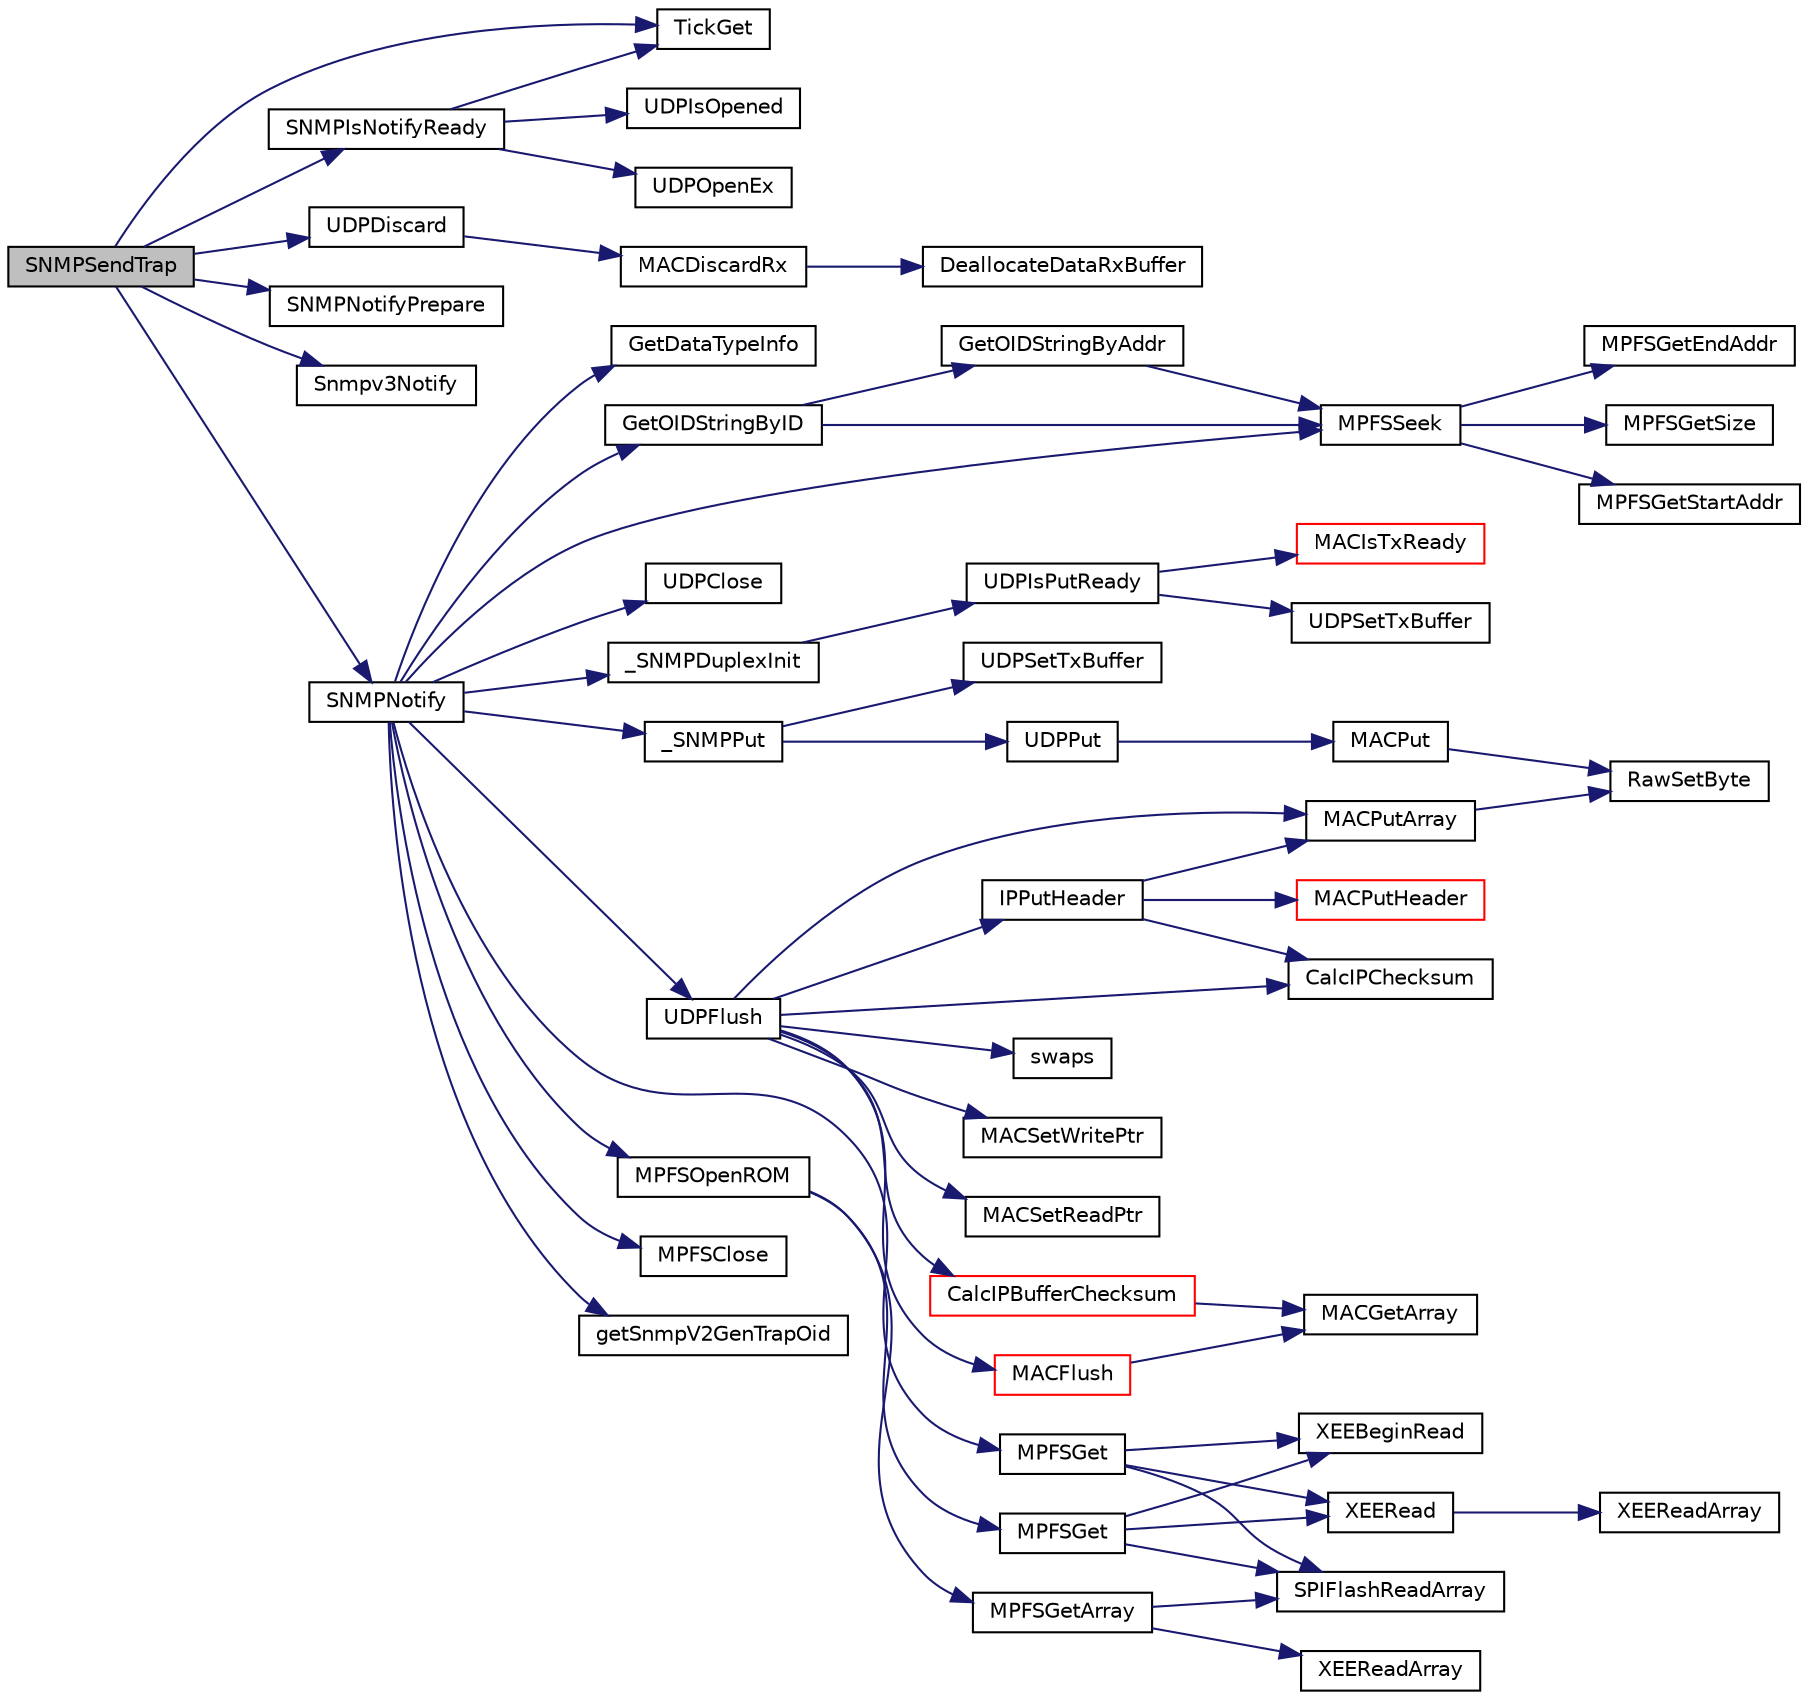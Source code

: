 digraph "SNMPSendTrap"
{
  edge [fontname="Helvetica",fontsize="10",labelfontname="Helvetica",labelfontsize="10"];
  node [fontname="Helvetica",fontsize="10",shape=record];
  rankdir="LR";
  Node1 [label="SNMPSendTrap",height=0.2,width=0.4,color="black", fillcolor="grey75", style="filled", fontcolor="black"];
  Node1 -> Node2 [color="midnightblue",fontsize="10",style="solid",fontname="Helvetica"];
  Node2 [label="TickGet",height=0.2,width=0.4,color="black", fillcolor="white", style="filled",URL="$_tick_8h.html#a035d1d3f8afdca7abedf588ee1b20af0"];
  Node1 -> Node3 [color="midnightblue",fontsize="10",style="solid",fontname="Helvetica"];
  Node3 [label="UDPDiscard",height=0.2,width=0.4,color="black", fillcolor="white", style="filled",URL="$_u_d_p_8h.html#a92198dc6ba0ef28c7ec35eefc2120a85"];
  Node3 -> Node4 [color="midnightblue",fontsize="10",style="solid",fontname="Helvetica"];
  Node4 [label="MACDiscardRx",height=0.2,width=0.4,color="black", fillcolor="white", style="filled",URL="$_m_a_c_8h.html#a6f0a2614cde1253e6edcc78d1a069b79"];
  Node4 -> Node5 [color="midnightblue",fontsize="10",style="solid",fontname="Helvetica"];
  Node5 [label="DeallocateDataRxBuffer",height=0.2,width=0.4,color="black", fillcolor="white", style="filled",URL="$_w_f_raw_8h.html#a61c8aa69bc80ab5110a6b84d50bacced"];
  Node1 -> Node6 [color="midnightblue",fontsize="10",style="solid",fontname="Helvetica"];
  Node6 [label="SNMPNotifyPrepare",height=0.2,width=0.4,color="black", fillcolor="white", style="filled",URL="$_s_n_m_p_8h.html#ad4857865f1baa87d872875a66fd308b6"];
  Node1 -> Node7 [color="midnightblue",fontsize="10",style="solid",fontname="Helvetica"];
  Node7 [label="SNMPIsNotifyReady",height=0.2,width=0.4,color="black", fillcolor="white", style="filled",URL="$_s_n_m_p_8h.html#a2774532dd7df6c59e02705ef053641f4"];
  Node7 -> Node8 [color="midnightblue",fontsize="10",style="solid",fontname="Helvetica"];
  Node8 [label="UDPOpenEx",height=0.2,width=0.4,color="black", fillcolor="white", style="filled",URL="$_u_d_p_8h.html#ae5069afb0cda35b9a306dcb37f222822"];
  Node7 -> Node2 [color="midnightblue",fontsize="10",style="solid",fontname="Helvetica"];
  Node7 -> Node9 [color="midnightblue",fontsize="10",style="solid",fontname="Helvetica"];
  Node9 [label="UDPIsOpened",height=0.2,width=0.4,color="black", fillcolor="white", style="filled",URL="$_u_d_p_8h.html#a404d970c5f846e2a0459cf094232ad4c"];
  Node1 -> Node10 [color="midnightblue",fontsize="10",style="solid",fontname="Helvetica"];
  Node10 [label="Snmpv3Notify",height=0.2,width=0.4,color="black", fillcolor="white", style="filled",URL="$_s_n_m_p_8h.html#a4764cbc8afe4b467c66f0e9c1924190d"];
  Node1 -> Node11 [color="midnightblue",fontsize="10",style="solid",fontname="Helvetica"];
  Node11 [label="SNMPNotify",height=0.2,width=0.4,color="black", fillcolor="white", style="filled",URL="$_s_n_m_p_8h.html#a16e8b58a42a315779a1a8ed3751d852e"];
  Node11 -> Node12 [color="midnightblue",fontsize="10",style="solid",fontname="Helvetica"];
  Node12 [label="MPFSOpenROM",height=0.2,width=0.4,color="black", fillcolor="white", style="filled",URL="$_m_p_f_s2_8c.html#a0bd3253fb81c25ae33e53ae1fc201fd8"];
  Node12 -> Node13 [color="midnightblue",fontsize="10",style="solid",fontname="Helvetica"];
  Node13 [label="MPFSGetArray",height=0.2,width=0.4,color="black", fillcolor="white", style="filled",URL="$_m_p_f_s2_8c.html#a1240a043816cea186c933f00cc10f83f"];
  Node13 -> Node14 [color="midnightblue",fontsize="10",style="solid",fontname="Helvetica"];
  Node14 [label="XEEReadArray",height=0.2,width=0.4,color="black", fillcolor="white", style="filled",URL="$_x_e_e_p_r_o_m_8h.html#ad33a7f0f4695611007fedfce9e310def"];
  Node13 -> Node15 [color="midnightblue",fontsize="10",style="solid",fontname="Helvetica"];
  Node15 [label="SPIFlashReadArray",height=0.2,width=0.4,color="black", fillcolor="white", style="filled",URL="$_s_p_i_flash_8h.html#ae5aa83767752148a914311bcff478d8b"];
  Node12 -> Node16 [color="midnightblue",fontsize="10",style="solid",fontname="Helvetica"];
  Node16 [label="MPFSGet",height=0.2,width=0.4,color="black", fillcolor="white", style="filled",URL="$_m_p_f_s2_8c.html#afb383667304485d15b8533a6af5d72bb"];
  Node16 -> Node17 [color="midnightblue",fontsize="10",style="solid",fontname="Helvetica"];
  Node17 [label="XEEBeginRead",height=0.2,width=0.4,color="black", fillcolor="white", style="filled",URL="$_x_e_e_p_r_o_m_8h.html#ab78c05e1d3c082d1222b31e4cd0bde00"];
  Node16 -> Node18 [color="midnightblue",fontsize="10",style="solid",fontname="Helvetica"];
  Node18 [label="XEERead",height=0.2,width=0.4,color="black", fillcolor="white", style="filled",URL="$_x_e_e_p_r_o_m_8h.html#ac2a8019dcb8a55999748080b10af9c22"];
  Node18 -> Node19 [color="midnightblue",fontsize="10",style="solid",fontname="Helvetica"];
  Node19 [label="XEEReadArray",height=0.2,width=0.4,color="black", fillcolor="white", style="filled",URL="$_s_p_i_e_e_p_r_o_m_8c.html#ad33a7f0f4695611007fedfce9e310def"];
  Node16 -> Node15 [color="midnightblue",fontsize="10",style="solid",fontname="Helvetica"];
  Node11 -> Node20 [color="midnightblue",fontsize="10",style="solid",fontname="Helvetica"];
  Node20 [label="UDPClose",height=0.2,width=0.4,color="black", fillcolor="white", style="filled",URL="$_u_d_p_8h.html#ab324430d82f92d41aec441f45ddf7d0f"];
  Node11 -> Node21 [color="midnightblue",fontsize="10",style="solid",fontname="Helvetica"];
  Node21 [label="_SNMPDuplexInit",height=0.2,width=0.4,color="black", fillcolor="white", style="filled",URL="$_s_n_m_p_8c.html#a5c8fe43d18afebeb6b8707b595da4913"];
  Node21 -> Node22 [color="midnightblue",fontsize="10",style="solid",fontname="Helvetica"];
  Node22 [label="UDPIsPutReady",height=0.2,width=0.4,color="black", fillcolor="white", style="filled",URL="$_u_d_p_8h.html#a8a80f5aa86eba6a6b09cb1a0eb7f01cb"];
  Node22 -> Node23 [color="midnightblue",fontsize="10",style="solid",fontname="Helvetica"];
  Node23 [label="MACIsTxReady",height=0.2,width=0.4,color="red", fillcolor="white", style="filled",URL="$_m_a_c_8h.html#a99937ac52db1a95f86ca59779640bcbe"];
  Node22 -> Node24 [color="midnightblue",fontsize="10",style="solid",fontname="Helvetica"];
  Node24 [label="UDPSetTxBuffer",height=0.2,width=0.4,color="black", fillcolor="white", style="filled",URL="$_u_d_p_8c.html#a7cf79fb1794e17d66e3e960dba97097b"];
  Node11 -> Node25 [color="midnightblue",fontsize="10",style="solid",fontname="Helvetica"];
  Node25 [label="_SNMPPut",height=0.2,width=0.4,color="black", fillcolor="white", style="filled",URL="$_s_n_m_p_8c.html#ae8aed888771bd1830b5ebfa12771695c"];
  Node25 -> Node26 [color="midnightblue",fontsize="10",style="solid",fontname="Helvetica"];
  Node26 [label="UDPSetTxBuffer",height=0.2,width=0.4,color="black", fillcolor="white", style="filled",URL="$_u_d_p_8h.html#a7cf79fb1794e17d66e3e960dba97097b"];
  Node25 -> Node27 [color="midnightblue",fontsize="10",style="solid",fontname="Helvetica"];
  Node27 [label="UDPPut",height=0.2,width=0.4,color="black", fillcolor="white", style="filled",URL="$_u_d_p_8h.html#aa31511e0818a730f9a335d2349081d94"];
  Node27 -> Node28 [color="midnightblue",fontsize="10",style="solid",fontname="Helvetica"];
  Node28 [label="MACPut",height=0.2,width=0.4,color="black", fillcolor="white", style="filled",URL="$_m_a_c_8h.html#a9a1910d847af55acbfd90ef175be44b9"];
  Node28 -> Node29 [color="midnightblue",fontsize="10",style="solid",fontname="Helvetica"];
  Node29 [label="RawSetByte",height=0.2,width=0.4,color="black", fillcolor="white", style="filled",URL="$_w_f_raw_8h.html#a080df0a533459a28bfccb89781df5e3a"];
  Node11 -> Node30 [color="midnightblue",fontsize="10",style="solid",fontname="Helvetica"];
  Node30 [label="GetOIDStringByID",height=0.2,width=0.4,color="black", fillcolor="white", style="filled",URL="$_s_n_m_p_8c.html#a2951937eca6dab2b6e94d77c7f261810"];
  Node30 -> Node31 [color="midnightblue",fontsize="10",style="solid",fontname="Helvetica"];
  Node31 [label="GetOIDStringByAddr",height=0.2,width=0.4,color="black", fillcolor="white", style="filled",URL="$_s_n_m_p_8c.html#abab121d85682f88742de71e09f666826"];
  Node31 -> Node32 [color="midnightblue",fontsize="10",style="solid",fontname="Helvetica"];
  Node32 [label="MPFSSeek",height=0.2,width=0.4,color="black", fillcolor="white", style="filled",URL="$_m_p_f_s2_8h.html#aa7554eb69c3ee75485332ea232867e88"];
  Node32 -> Node33 [color="midnightblue",fontsize="10",style="solid",fontname="Helvetica"];
  Node33 [label="MPFSGetSize",height=0.2,width=0.4,color="black", fillcolor="white", style="filled",URL="$_m_p_f_s2_8c.html#ab5f95b53b6147d65bd310651ea186c4f"];
  Node32 -> Node34 [color="midnightblue",fontsize="10",style="solid",fontname="Helvetica"];
  Node34 [label="MPFSGetStartAddr",height=0.2,width=0.4,color="black", fillcolor="white", style="filled",URL="$_m_p_f_s2_8c.html#ad88773de15b176b96448609cdbd8ed8b"];
  Node32 -> Node35 [color="midnightblue",fontsize="10",style="solid",fontname="Helvetica"];
  Node35 [label="MPFSGetEndAddr",height=0.2,width=0.4,color="black", fillcolor="white", style="filled",URL="$_m_p_f_s2_8c.html#ad660543467859473984c11b655d64322"];
  Node30 -> Node32 [color="midnightblue",fontsize="10",style="solid",fontname="Helvetica"];
  Node11 -> Node36 [color="midnightblue",fontsize="10",style="solid",fontname="Helvetica"];
  Node36 [label="MPFSClose",height=0.2,width=0.4,color="black", fillcolor="white", style="filled",URL="$_m_p_f_s2_8h.html#abe055917b3a0eb9474b47230c90a298c"];
  Node11 -> Node37 [color="midnightblue",fontsize="10",style="solid",fontname="Helvetica"];
  Node37 [label="getSnmpV2GenTrapOid",height=0.2,width=0.4,color="black", fillcolor="white", style="filled",URL="$_s_n_m_p_8c.html#a7e14a371f67675df857abddecc923b6b"];
  Node11 -> Node32 [color="midnightblue",fontsize="10",style="solid",fontname="Helvetica"];
  Node11 -> Node38 [color="midnightblue",fontsize="10",style="solid",fontname="Helvetica"];
  Node38 [label="MPFSGet",height=0.2,width=0.4,color="black", fillcolor="white", style="filled",URL="$_m_p_f_s2_8h.html#afb383667304485d15b8533a6af5d72bb"];
  Node38 -> Node17 [color="midnightblue",fontsize="10",style="solid",fontname="Helvetica"];
  Node38 -> Node18 [color="midnightblue",fontsize="10",style="solid",fontname="Helvetica"];
  Node38 -> Node15 [color="midnightblue",fontsize="10",style="solid",fontname="Helvetica"];
  Node11 -> Node39 [color="midnightblue",fontsize="10",style="solid",fontname="Helvetica"];
  Node39 [label="GetDataTypeInfo",height=0.2,width=0.4,color="black", fillcolor="white", style="filled",URL="$_s_n_m_p_8c.html#adea91574cf35a78121bb4461ac11a8d9"];
  Node11 -> Node40 [color="midnightblue",fontsize="10",style="solid",fontname="Helvetica"];
  Node40 [label="UDPFlush",height=0.2,width=0.4,color="black", fillcolor="white", style="filled",URL="$_u_d_p_8h.html#a6a60054cd55ad4d0e70b78f8083a39bd"];
  Node40 -> Node41 [color="midnightblue",fontsize="10",style="solid",fontname="Helvetica"];
  Node41 [label="swaps",height=0.2,width=0.4,color="black", fillcolor="white", style="filled",URL="$_helpers_8h.html#add09104747ab0b189bcd8137ab2458ea"];
  Node40 -> Node42 [color="midnightblue",fontsize="10",style="solid",fontname="Helvetica"];
  Node42 [label="CalcIPChecksum",height=0.2,width=0.4,color="black", fillcolor="white", style="filled",URL="$_helpers_8h.html#a9274752ec58a3cc6b2a9518a6e417fc3"];
  Node40 -> Node43 [color="midnightblue",fontsize="10",style="solid",fontname="Helvetica"];
  Node43 [label="MACSetWritePtr",height=0.2,width=0.4,color="black", fillcolor="white", style="filled",URL="$_m_a_c_8h.html#a76abcd85736be75ac9dee35b573bb90d"];
  Node40 -> Node44 [color="midnightblue",fontsize="10",style="solid",fontname="Helvetica"];
  Node44 [label="IPPutHeader",height=0.2,width=0.4,color="black", fillcolor="white", style="filled",URL="$_i_p_8h.html#ad3bcc7a7c328bc6435c97646a25d21f0"];
  Node44 -> Node42 [color="midnightblue",fontsize="10",style="solid",fontname="Helvetica"];
  Node44 -> Node45 [color="midnightblue",fontsize="10",style="solid",fontname="Helvetica"];
  Node45 [label="MACPutHeader",height=0.2,width=0.4,color="red", fillcolor="white", style="filled",URL="$_m_a_c_8h.html#af507be7571c519d47045cc4254f7ff54"];
  Node44 -> Node46 [color="midnightblue",fontsize="10",style="solid",fontname="Helvetica"];
  Node46 [label="MACPutArray",height=0.2,width=0.4,color="black", fillcolor="white", style="filled",URL="$_m_a_c_8h.html#a87a779bb5e5f2c7ffc444f52d696efa2"];
  Node46 -> Node29 [color="midnightblue",fontsize="10",style="solid",fontname="Helvetica"];
  Node40 -> Node46 [color="midnightblue",fontsize="10",style="solid",fontname="Helvetica"];
  Node40 -> Node47 [color="midnightblue",fontsize="10",style="solid",fontname="Helvetica"];
  Node47 [label="MACSetReadPtr",height=0.2,width=0.4,color="black", fillcolor="white", style="filled",URL="$_m_a_c_8h.html#aad63644420d87642a890d2f41abb7454"];
  Node40 -> Node48 [color="midnightblue",fontsize="10",style="solid",fontname="Helvetica"];
  Node48 [label="CalcIPBufferChecksum",height=0.2,width=0.4,color="red", fillcolor="white", style="filled",URL="$_m_a_c_8h.html#af14a0a88eef0ca101814acf1157f42a3"];
  Node48 -> Node49 [color="midnightblue",fontsize="10",style="solid",fontname="Helvetica"];
  Node49 [label="MACGetArray",height=0.2,width=0.4,color="black", fillcolor="white", style="filled",URL="$_e_n_c28_j60_8c.html#a89d13e85195c0d00f308194305845016"];
  Node40 -> Node50 [color="midnightblue",fontsize="10",style="solid",fontname="Helvetica"];
  Node50 [label="MACFlush",height=0.2,width=0.4,color="red", fillcolor="white", style="filled",URL="$_m_a_c_8h.html#a38dc2cc8c71b2f6bfe51ea8db2acc67c"];
  Node50 -> Node49 [color="midnightblue",fontsize="10",style="solid",fontname="Helvetica"];
}

